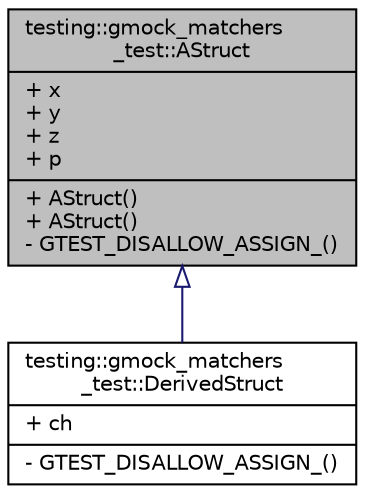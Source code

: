 digraph "testing::gmock_matchers_test::AStruct"
{
  edge [fontname="Helvetica",fontsize="10",labelfontname="Helvetica",labelfontsize="10"];
  node [fontname="Helvetica",fontsize="10",shape=record];
  Node0 [label="{testing::gmock_matchers\l_test::AStruct\n|+ x\l+ y\l+ z\l+ p\l|+ AStruct()\l+ AStruct()\l- GTEST_DISALLOW_ASSIGN_()\l}",height=0.2,width=0.4,color="black", fillcolor="grey75", style="filled", fontcolor="black"];
  Node0 -> Node1 [dir="back",color="midnightblue",fontsize="10",style="solid",arrowtail="onormal",fontname="Helvetica"];
  Node1 [label="{testing::gmock_matchers\l_test::DerivedStruct\n|+ ch\l|- GTEST_DISALLOW_ASSIGN_()\l}",height=0.2,width=0.4,color="black", fillcolor="white", style="filled",URL="$dd/d59/structtesting_1_1gmock__matchers__test_1_1_derived_struct.html"];
}
